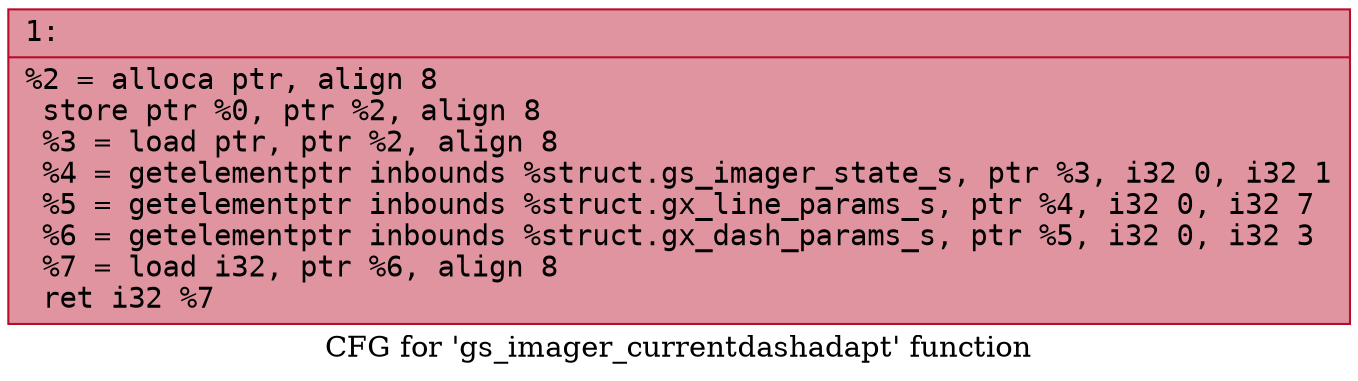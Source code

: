 digraph "CFG for 'gs_imager_currentdashadapt' function" {
	label="CFG for 'gs_imager_currentdashadapt' function";

	Node0x600003b1b9d0 [shape=record,color="#b70d28ff", style=filled, fillcolor="#b70d2870" fontname="Courier",label="{1:\l|  %2 = alloca ptr, align 8\l  store ptr %0, ptr %2, align 8\l  %3 = load ptr, ptr %2, align 8\l  %4 = getelementptr inbounds %struct.gs_imager_state_s, ptr %3, i32 0, i32 1\l  %5 = getelementptr inbounds %struct.gx_line_params_s, ptr %4, i32 0, i32 7\l  %6 = getelementptr inbounds %struct.gx_dash_params_s, ptr %5, i32 0, i32 3\l  %7 = load i32, ptr %6, align 8\l  ret i32 %7\l}"];
}
